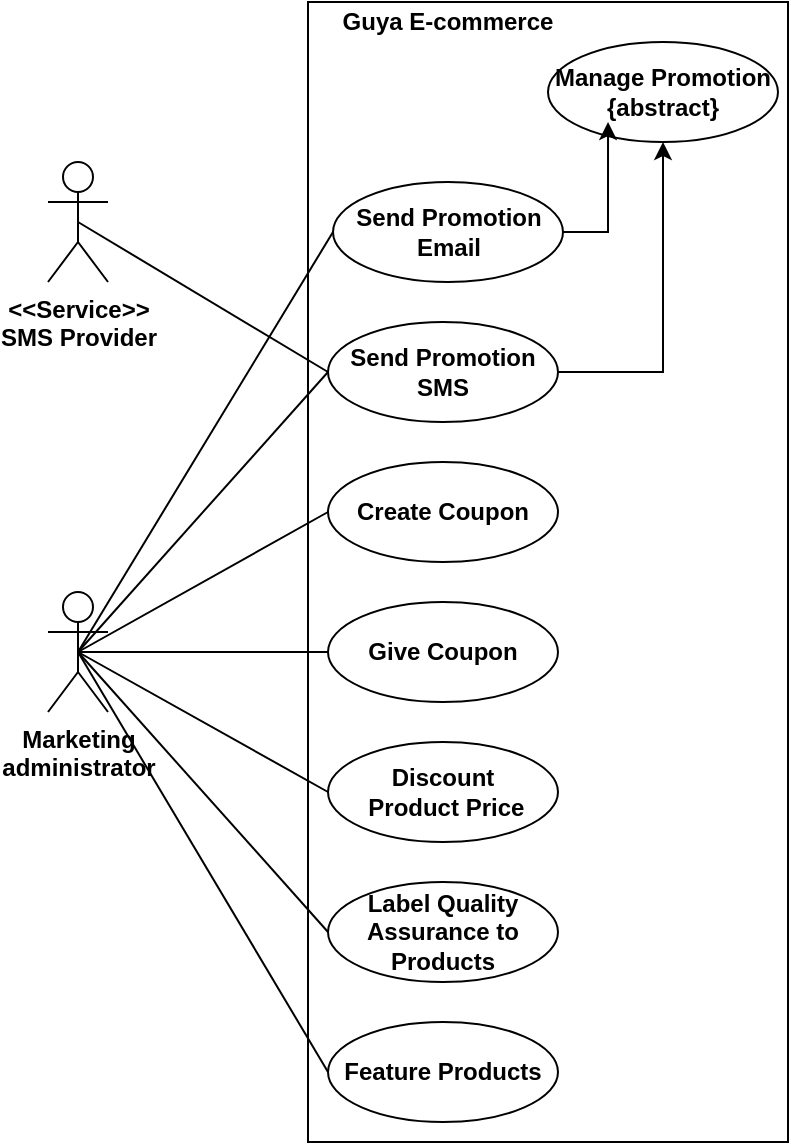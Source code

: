 <mxfile version="12.4.2" type="device" pages="1"><diagram id="VTmBkCh57cNORDH4byCZ" name="Page-1"><mxGraphModel dx="1094" dy="1586" grid="1" gridSize="10" guides="1" tooltips="1" connect="1" arrows="1" fold="1" page="1" pageScale="1" pageWidth="850" pageHeight="1100" math="0" shadow="0"><root><mxCell id="0"/><mxCell id="1" parent="0"/><mxCell id="JzE47du-hOyGLOeqW1no-44" value="Marketing&lt;br&gt;administrator" style="shape=umlActor;verticalLabelPosition=bottom;labelBackgroundColor=#ffffff;verticalAlign=top;html=1;outlineConnect=0;fontStyle=1" vertex="1" parent="1"><mxGeometry x="110" y="-465" width="30" height="60" as="geometry"/></mxCell><mxCell id="JzE47du-hOyGLOeqW1no-45" value="" style="rounded=0;whiteSpace=wrap;html=1;" vertex="1" parent="1"><mxGeometry x="240" y="-760" width="240" height="570" as="geometry"/></mxCell><mxCell id="JzE47du-hOyGLOeqW1no-46" value="Guya E-commerce" style="text;html=1;strokeColor=none;fillColor=none;align=center;verticalAlign=middle;whiteSpace=wrap;rounded=0;fontStyle=1" vertex="1" parent="1"><mxGeometry x="250" y="-760" width="120" height="20" as="geometry"/></mxCell><mxCell id="JzE47du-hOyGLOeqW1no-47" value="Manage Promotion&lt;br&gt;{abstract}" style="ellipse;whiteSpace=wrap;html=1;fontStyle=1;align=center;horizontal=1;labelBackgroundColor=none;labelBorderColor=none;shadow=0;" vertex="1" parent="1"><mxGeometry x="360" y="-740" width="115" height="50" as="geometry"/></mxCell><mxCell id="JzE47du-hOyGLOeqW1no-48" style="edgeStyle=orthogonalEdgeStyle;rounded=0;orthogonalLoop=1;jettySize=auto;html=1;exitX=1;exitY=0.5;exitDx=0;exitDy=0;entryX=0.261;entryY=0.8;entryDx=0;entryDy=0;entryPerimeter=0;" edge="1" parent="1" source="JzE47du-hOyGLOeqW1no-49" target="JzE47du-hOyGLOeqW1no-47"><mxGeometry relative="1" as="geometry"/></mxCell><mxCell id="JzE47du-hOyGLOeqW1no-49" value="Send Promotion Email" style="ellipse;whiteSpace=wrap;html=1;fontStyle=1;align=center;horizontal=1;labelBackgroundColor=none;labelBorderColor=none;shadow=0;" vertex="1" parent="1"><mxGeometry x="252.5" y="-670" width="115" height="50" as="geometry"/></mxCell><mxCell id="JzE47du-hOyGLOeqW1no-50" style="edgeStyle=orthogonalEdgeStyle;rounded=0;orthogonalLoop=1;jettySize=auto;html=1;exitX=1;exitY=0.5;exitDx=0;exitDy=0;" edge="1" parent="1" source="JzE47du-hOyGLOeqW1no-51" target="JzE47du-hOyGLOeqW1no-47"><mxGeometry relative="1" as="geometry"/></mxCell><mxCell id="JzE47du-hOyGLOeqW1no-51" value="Send Promotion SMS" style="ellipse;whiteSpace=wrap;html=1;fontStyle=1;align=center;horizontal=1;labelBackgroundColor=none;labelBorderColor=none;shadow=0;" vertex="1" parent="1"><mxGeometry x="250" y="-600" width="115" height="50" as="geometry"/></mxCell><mxCell id="JzE47du-hOyGLOeqW1no-59" value="Create Coupon" style="ellipse;whiteSpace=wrap;html=1;fontStyle=1;align=center;horizontal=1;labelBackgroundColor=none;labelBorderColor=none;shadow=0;" vertex="1" parent="1"><mxGeometry x="250" y="-530" width="115" height="50" as="geometry"/></mxCell><mxCell id="JzE47du-hOyGLOeqW1no-62" value="Give Coupon" style="ellipse;whiteSpace=wrap;html=1;fontStyle=1;align=center;horizontal=1;labelBackgroundColor=none;labelBorderColor=none;shadow=0;" vertex="1" parent="1"><mxGeometry x="250" y="-460" width="115" height="50" as="geometry"/></mxCell><mxCell id="JzE47du-hOyGLOeqW1no-65" value="Discount&lt;br&gt;&amp;nbsp;Product Price" style="ellipse;whiteSpace=wrap;html=1;fontStyle=1;align=center;horizontal=1;labelBackgroundColor=none;labelBorderColor=none;shadow=0;" vertex="1" parent="1"><mxGeometry x="250" y="-390" width="115" height="50" as="geometry"/></mxCell><mxCell id="JzE47du-hOyGLOeqW1no-67" value="Label Quality&lt;br&gt;Assurance to Products" style="ellipse;whiteSpace=wrap;html=1;fontStyle=1;align=center;horizontal=1;labelBackgroundColor=none;labelBorderColor=none;shadow=0;" vertex="1" parent="1"><mxGeometry x="250" y="-320" width="115" height="50" as="geometry"/></mxCell><mxCell id="JzE47du-hOyGLOeqW1no-72" value="Feature Products" style="ellipse;whiteSpace=wrap;html=1;fontStyle=1;align=center;horizontal=1;labelBackgroundColor=none;labelBorderColor=none;shadow=0;" vertex="1" parent="1"><mxGeometry x="250" y="-250" width="115" height="50" as="geometry"/></mxCell><mxCell id="JzE47du-hOyGLOeqW1no-53" value="" style="endArrow=none;html=1;entryX=0;entryY=0.5;entryDx=0;entryDy=0;exitX=0.5;exitY=0.5;exitDx=0;exitDy=0;exitPerimeter=0;" edge="1" parent="1" source="JzE47du-hOyGLOeqW1no-44" target="JzE47du-hOyGLOeqW1no-51"><mxGeometry width="50" height="50" relative="1" as="geometry"><mxPoint x="145" y="-610" as="sourcePoint"/><mxPoint x="262.5" y="-635" as="targetPoint"/></mxGeometry></mxCell><mxCell id="JzE47du-hOyGLOeqW1no-58" style="edgeStyle=none;orthogonalLoop=1;jettySize=auto;html=1;exitX=0.5;exitY=0.5;exitDx=0;exitDy=0;exitPerimeter=0;entryX=0;entryY=0.5;entryDx=0;entryDy=0;endArrow=none;" edge="1" parent="1" source="JzE47du-hOyGLOeqW1no-56" target="JzE47du-hOyGLOeqW1no-51"><mxGeometry relative="1" as="geometry"/></mxCell><mxCell id="JzE47du-hOyGLOeqW1no-56" value="&amp;lt;&amp;lt;Service&amp;gt;&amp;gt;&lt;br&gt;SMS Provider" style="shape=umlActor;verticalLabelPosition=bottom;labelBackgroundColor=#ffffff;verticalAlign=top;html=1;outlineConnect=0;fontStyle=1" vertex="1" parent="1"><mxGeometry x="110" y="-680" width="30" height="60" as="geometry"/></mxCell><mxCell id="JzE47du-hOyGLOeqW1no-74" style="edgeStyle=none;orthogonalLoop=1;jettySize=auto;html=1;exitX=0.5;exitY=0.5;exitDx=0;exitDy=0;exitPerimeter=0;entryX=0;entryY=0.5;entryDx=0;entryDy=0;endArrow=none;" edge="1" parent="1" source="JzE47du-hOyGLOeqW1no-44" target="JzE47du-hOyGLOeqW1no-59"><mxGeometry relative="1" as="geometry"/></mxCell><mxCell id="JzE47du-hOyGLOeqW1no-75" style="edgeStyle=none;orthogonalLoop=1;jettySize=auto;html=1;exitX=0.5;exitY=0.5;exitDx=0;exitDy=0;exitPerimeter=0;entryX=0;entryY=0.5;entryDx=0;entryDy=0;endArrow=none;" edge="1" parent="1" source="JzE47du-hOyGLOeqW1no-44" target="JzE47du-hOyGLOeqW1no-62"><mxGeometry relative="1" as="geometry"/></mxCell><mxCell id="JzE47du-hOyGLOeqW1no-76" style="edgeStyle=none;orthogonalLoop=1;jettySize=auto;html=1;exitX=0.5;exitY=0.5;exitDx=0;exitDy=0;exitPerimeter=0;entryX=0;entryY=0.5;entryDx=0;entryDy=0;endArrow=none;" edge="1" parent="1" source="JzE47du-hOyGLOeqW1no-44" target="JzE47du-hOyGLOeqW1no-65"><mxGeometry relative="1" as="geometry"/></mxCell><mxCell id="JzE47du-hOyGLOeqW1no-77" style="edgeStyle=none;orthogonalLoop=1;jettySize=auto;html=1;exitX=0.5;exitY=0.5;exitDx=0;exitDy=0;exitPerimeter=0;entryX=0;entryY=0.5;entryDx=0;entryDy=0;endArrow=none;" edge="1" parent="1" source="JzE47du-hOyGLOeqW1no-44" target="JzE47du-hOyGLOeqW1no-67"><mxGeometry relative="1" as="geometry"/></mxCell><mxCell id="JzE47du-hOyGLOeqW1no-78" style="edgeStyle=none;orthogonalLoop=1;jettySize=auto;html=1;exitX=0.5;exitY=0.5;exitDx=0;exitDy=0;exitPerimeter=0;entryX=0;entryY=0.5;entryDx=0;entryDy=0;endArrow=none;" edge="1" parent="1" source="JzE47du-hOyGLOeqW1no-44" target="JzE47du-hOyGLOeqW1no-72"><mxGeometry relative="1" as="geometry"/></mxCell><mxCell id="JzE47du-hOyGLOeqW1no-79" style="edgeStyle=none;orthogonalLoop=1;jettySize=auto;html=1;exitX=0.5;exitY=0.5;exitDx=0;exitDy=0;exitPerimeter=0;entryX=0;entryY=0.5;entryDx=0;entryDy=0;endArrow=none;" edge="1" parent="1" source="JzE47du-hOyGLOeqW1no-44" target="JzE47du-hOyGLOeqW1no-49"><mxGeometry relative="1" as="geometry"/></mxCell></root></mxGraphModel></diagram></mxfile>